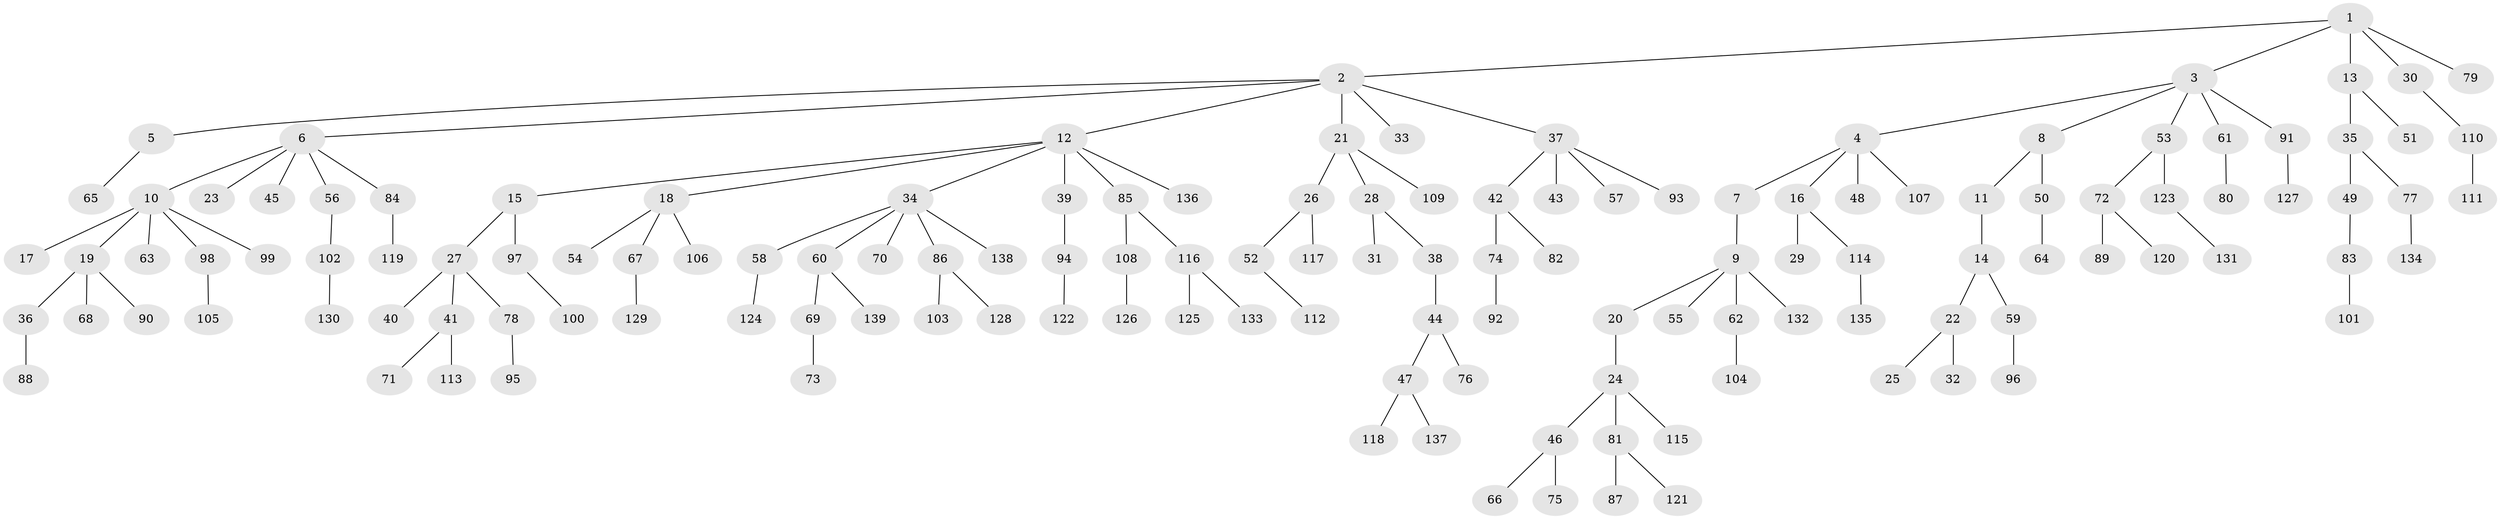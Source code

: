 // coarse degree distribution, {10: 0.012048192771084338, 7: 0.024096385542168676, 5: 0.060240963855421686, 1: 0.6265060240963856, 2: 0.12048192771084337, 3: 0.10843373493975904, 4: 0.04819277108433735}
// Generated by graph-tools (version 1.1) at 2025/19/03/04/25 18:19:23]
// undirected, 139 vertices, 138 edges
graph export_dot {
graph [start="1"]
  node [color=gray90,style=filled];
  1;
  2;
  3;
  4;
  5;
  6;
  7;
  8;
  9;
  10;
  11;
  12;
  13;
  14;
  15;
  16;
  17;
  18;
  19;
  20;
  21;
  22;
  23;
  24;
  25;
  26;
  27;
  28;
  29;
  30;
  31;
  32;
  33;
  34;
  35;
  36;
  37;
  38;
  39;
  40;
  41;
  42;
  43;
  44;
  45;
  46;
  47;
  48;
  49;
  50;
  51;
  52;
  53;
  54;
  55;
  56;
  57;
  58;
  59;
  60;
  61;
  62;
  63;
  64;
  65;
  66;
  67;
  68;
  69;
  70;
  71;
  72;
  73;
  74;
  75;
  76;
  77;
  78;
  79;
  80;
  81;
  82;
  83;
  84;
  85;
  86;
  87;
  88;
  89;
  90;
  91;
  92;
  93;
  94;
  95;
  96;
  97;
  98;
  99;
  100;
  101;
  102;
  103;
  104;
  105;
  106;
  107;
  108;
  109;
  110;
  111;
  112;
  113;
  114;
  115;
  116;
  117;
  118;
  119;
  120;
  121;
  122;
  123;
  124;
  125;
  126;
  127;
  128;
  129;
  130;
  131;
  132;
  133;
  134;
  135;
  136;
  137;
  138;
  139;
  1 -- 2;
  1 -- 3;
  1 -- 13;
  1 -- 30;
  1 -- 79;
  2 -- 5;
  2 -- 6;
  2 -- 12;
  2 -- 21;
  2 -- 33;
  2 -- 37;
  3 -- 4;
  3 -- 8;
  3 -- 53;
  3 -- 61;
  3 -- 91;
  4 -- 7;
  4 -- 16;
  4 -- 48;
  4 -- 107;
  5 -- 65;
  6 -- 10;
  6 -- 23;
  6 -- 45;
  6 -- 56;
  6 -- 84;
  7 -- 9;
  8 -- 11;
  8 -- 50;
  9 -- 20;
  9 -- 55;
  9 -- 62;
  9 -- 132;
  10 -- 17;
  10 -- 19;
  10 -- 63;
  10 -- 98;
  10 -- 99;
  11 -- 14;
  12 -- 15;
  12 -- 18;
  12 -- 34;
  12 -- 39;
  12 -- 85;
  12 -- 136;
  13 -- 35;
  13 -- 51;
  14 -- 22;
  14 -- 59;
  15 -- 27;
  15 -- 97;
  16 -- 29;
  16 -- 114;
  18 -- 54;
  18 -- 67;
  18 -- 106;
  19 -- 36;
  19 -- 68;
  19 -- 90;
  20 -- 24;
  21 -- 26;
  21 -- 28;
  21 -- 109;
  22 -- 25;
  22 -- 32;
  24 -- 46;
  24 -- 81;
  24 -- 115;
  26 -- 52;
  26 -- 117;
  27 -- 40;
  27 -- 41;
  27 -- 78;
  28 -- 31;
  28 -- 38;
  30 -- 110;
  34 -- 58;
  34 -- 60;
  34 -- 70;
  34 -- 86;
  34 -- 138;
  35 -- 49;
  35 -- 77;
  36 -- 88;
  37 -- 42;
  37 -- 43;
  37 -- 57;
  37 -- 93;
  38 -- 44;
  39 -- 94;
  41 -- 71;
  41 -- 113;
  42 -- 74;
  42 -- 82;
  44 -- 47;
  44 -- 76;
  46 -- 66;
  46 -- 75;
  47 -- 118;
  47 -- 137;
  49 -- 83;
  50 -- 64;
  52 -- 112;
  53 -- 72;
  53 -- 123;
  56 -- 102;
  58 -- 124;
  59 -- 96;
  60 -- 69;
  60 -- 139;
  61 -- 80;
  62 -- 104;
  67 -- 129;
  69 -- 73;
  72 -- 89;
  72 -- 120;
  74 -- 92;
  77 -- 134;
  78 -- 95;
  81 -- 87;
  81 -- 121;
  83 -- 101;
  84 -- 119;
  85 -- 108;
  85 -- 116;
  86 -- 103;
  86 -- 128;
  91 -- 127;
  94 -- 122;
  97 -- 100;
  98 -- 105;
  102 -- 130;
  108 -- 126;
  110 -- 111;
  114 -- 135;
  116 -- 125;
  116 -- 133;
  123 -- 131;
}
